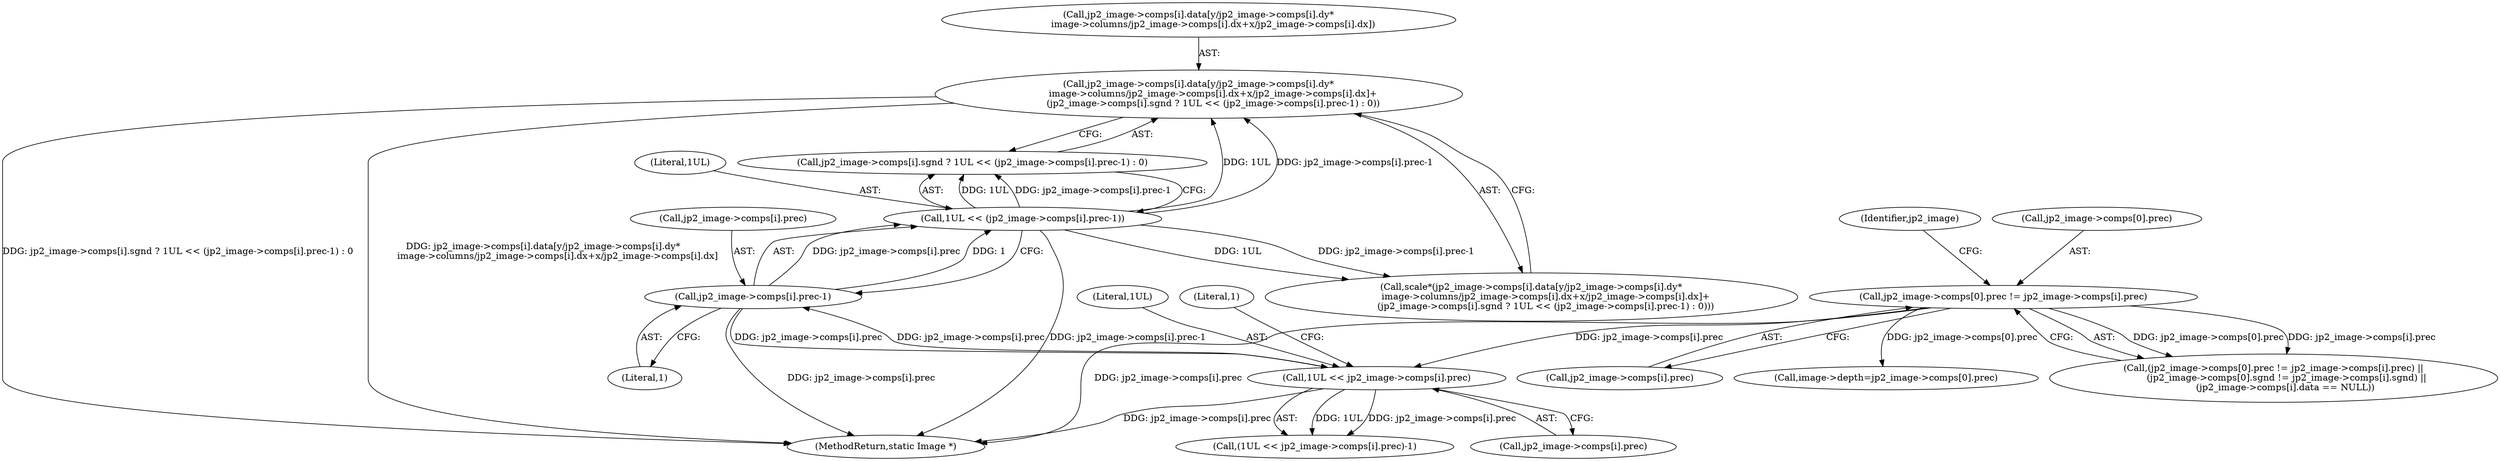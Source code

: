digraph "0_ImageMagick_b0c5222ce31e8f941fa02ff9c7a040fb2db30dbc@array" {
"1000841" [label="(Call,jp2_image->comps[i].data[y/jp2_image->comps[i].dy*\n          image->columns/jp2_image->comps[i].dx+x/jp2_image->comps[i].dx]+\n          (jp2_image->comps[i].sgnd ? 1UL << (jp2_image->comps[i].prec-1) : 0))"];
"1000889" [label="(Call,1UL << (jp2_image->comps[i].prec-1))"];
"1000891" [label="(Call,jp2_image->comps[i].prec-1)"];
"1000827" [label="(Call,1UL << jp2_image->comps[i].prec)"];
"1000556" [label="(Call,jp2_image->comps[0].prec != jp2_image->comps[i].prec)"];
"1000829" [label="(Call,jp2_image->comps[i].prec)"];
"1000827" [label="(Call,1UL << jp2_image->comps[i].prec)"];
"1000564" [label="(Call,jp2_image->comps[i].prec)"];
"1000889" [label="(Call,1UL << (jp2_image->comps[i].prec-1))"];
"1000891" [label="(Call,jp2_image->comps[i].prec-1)"];
"1000841" [label="(Call,jp2_image->comps[i].data[y/jp2_image->comps[i].dy*\n          image->columns/jp2_image->comps[i].dx+x/jp2_image->comps[i].dx]+\n          (jp2_image->comps[i].sgnd ? 1UL << (jp2_image->comps[i].prec-1) : 0))"];
"1000627" [label="(Call,image->depth=jp2_image->comps[0].prec)"];
"1000828" [label="(Literal,1UL)"];
"1000842" [label="(Call,jp2_image->comps[i].data[y/jp2_image->comps[i].dy*\n          image->columns/jp2_image->comps[i].dx+x/jp2_image->comps[i].dx])"];
"1000826" [label="(Call,(1UL << jp2_image->comps[i].prec)-1)"];
"1000836" [label="(Literal,1)"];
"1001016" [label="(MethodReturn,static Image *)"];
"1000576" [label="(Identifier,jp2_image)"];
"1000890" [label="(Literal,1UL)"];
"1000899" [label="(Literal,1)"];
"1000555" [label="(Call,(jp2_image->comps[0].prec != jp2_image->comps[i].prec) ||\n         (jp2_image->comps[0].sgnd != jp2_image->comps[i].sgnd) ||\n        (jp2_image->comps[i].data == NULL))"];
"1000881" [label="(Call,jp2_image->comps[i].sgnd ? 1UL << (jp2_image->comps[i].prec-1) : 0)"];
"1000556" [label="(Call,jp2_image->comps[0].prec != jp2_image->comps[i].prec)"];
"1000839" [label="(Call,scale*(jp2_image->comps[i].data[y/jp2_image->comps[i].dy*\n          image->columns/jp2_image->comps[i].dx+x/jp2_image->comps[i].dx]+\n          (jp2_image->comps[i].sgnd ? 1UL << (jp2_image->comps[i].prec-1) : 0)))"];
"1000557" [label="(Call,jp2_image->comps[0].prec)"];
"1000892" [label="(Call,jp2_image->comps[i].prec)"];
"1000841" -> "1000839"  [label="AST: "];
"1000841" -> "1000881"  [label="CFG: "];
"1000842" -> "1000841"  [label="AST: "];
"1000881" -> "1000841"  [label="AST: "];
"1000839" -> "1000841"  [label="CFG: "];
"1000841" -> "1001016"  [label="DDG: jp2_image->comps[i].sgnd ? 1UL << (jp2_image->comps[i].prec-1) : 0"];
"1000841" -> "1001016"  [label="DDG: jp2_image->comps[i].data[y/jp2_image->comps[i].dy*\n          image->columns/jp2_image->comps[i].dx+x/jp2_image->comps[i].dx]"];
"1000889" -> "1000841"  [label="DDG: 1UL"];
"1000889" -> "1000841"  [label="DDG: jp2_image->comps[i].prec-1"];
"1000889" -> "1000881"  [label="AST: "];
"1000889" -> "1000891"  [label="CFG: "];
"1000890" -> "1000889"  [label="AST: "];
"1000891" -> "1000889"  [label="AST: "];
"1000881" -> "1000889"  [label="CFG: "];
"1000889" -> "1001016"  [label="DDG: jp2_image->comps[i].prec-1"];
"1000889" -> "1000839"  [label="DDG: 1UL"];
"1000889" -> "1000839"  [label="DDG: jp2_image->comps[i].prec-1"];
"1000889" -> "1000881"  [label="DDG: 1UL"];
"1000889" -> "1000881"  [label="DDG: jp2_image->comps[i].prec-1"];
"1000891" -> "1000889"  [label="DDG: jp2_image->comps[i].prec"];
"1000891" -> "1000889"  [label="DDG: 1"];
"1000891" -> "1000899"  [label="CFG: "];
"1000892" -> "1000891"  [label="AST: "];
"1000899" -> "1000891"  [label="AST: "];
"1000891" -> "1001016"  [label="DDG: jp2_image->comps[i].prec"];
"1000891" -> "1000827"  [label="DDG: jp2_image->comps[i].prec"];
"1000827" -> "1000891"  [label="DDG: jp2_image->comps[i].prec"];
"1000827" -> "1000826"  [label="AST: "];
"1000827" -> "1000829"  [label="CFG: "];
"1000828" -> "1000827"  [label="AST: "];
"1000829" -> "1000827"  [label="AST: "];
"1000836" -> "1000827"  [label="CFG: "];
"1000827" -> "1001016"  [label="DDG: jp2_image->comps[i].prec"];
"1000827" -> "1000826"  [label="DDG: 1UL"];
"1000827" -> "1000826"  [label="DDG: jp2_image->comps[i].prec"];
"1000556" -> "1000827"  [label="DDG: jp2_image->comps[i].prec"];
"1000556" -> "1000555"  [label="AST: "];
"1000556" -> "1000564"  [label="CFG: "];
"1000557" -> "1000556"  [label="AST: "];
"1000564" -> "1000556"  [label="AST: "];
"1000576" -> "1000556"  [label="CFG: "];
"1000555" -> "1000556"  [label="CFG: "];
"1000556" -> "1001016"  [label="DDG: jp2_image->comps[i].prec"];
"1000556" -> "1000555"  [label="DDG: jp2_image->comps[0].prec"];
"1000556" -> "1000555"  [label="DDG: jp2_image->comps[i].prec"];
"1000556" -> "1000627"  [label="DDG: jp2_image->comps[0].prec"];
}
